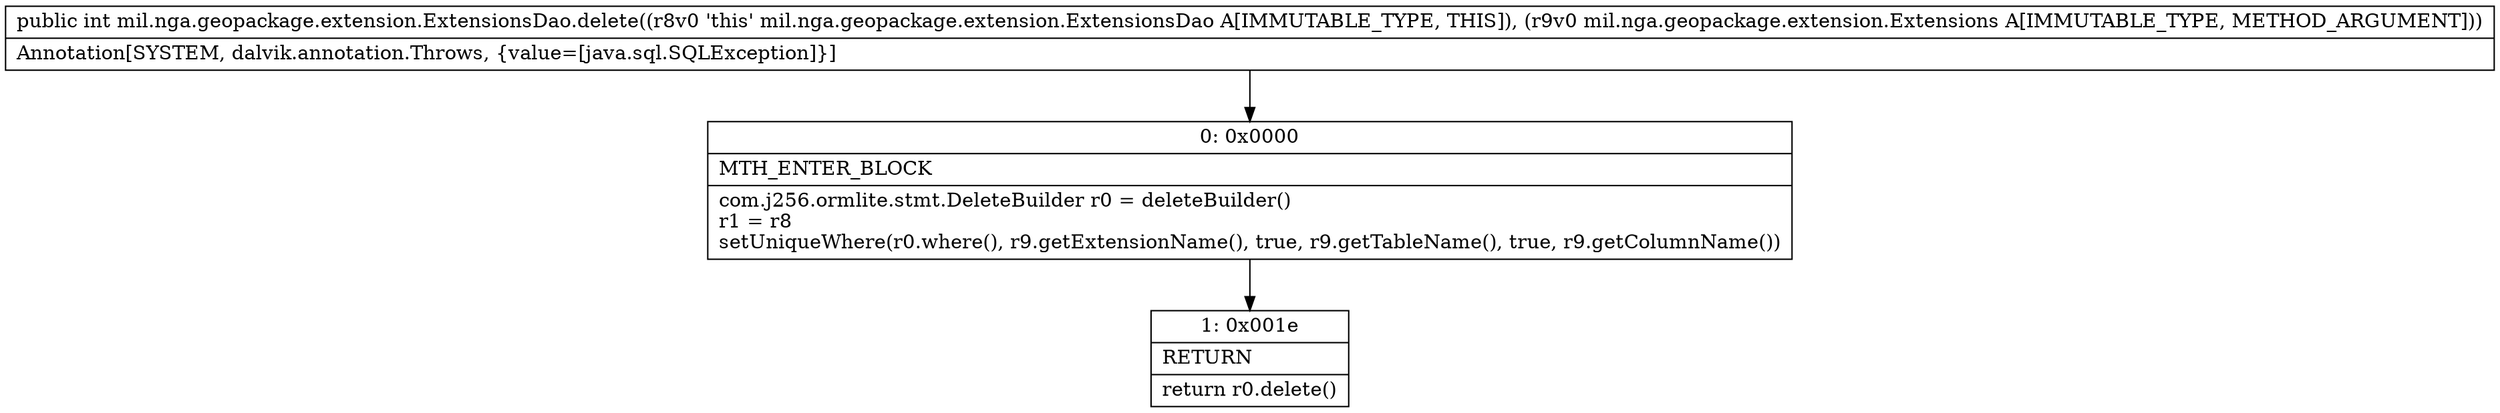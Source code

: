 digraph "CFG formil.nga.geopackage.extension.ExtensionsDao.delete(Lmil\/nga\/geopackage\/extension\/Extensions;)I" {
Node_0 [shape=record,label="{0\:\ 0x0000|MTH_ENTER_BLOCK\l|com.j256.ormlite.stmt.DeleteBuilder r0 = deleteBuilder()\lr1 = r8\lsetUniqueWhere(r0.where(), r9.getExtensionName(), true, r9.getTableName(), true, r9.getColumnName())\l}"];
Node_1 [shape=record,label="{1\:\ 0x001e|RETURN\l|return r0.delete()\l}"];
MethodNode[shape=record,label="{public int mil.nga.geopackage.extension.ExtensionsDao.delete((r8v0 'this' mil.nga.geopackage.extension.ExtensionsDao A[IMMUTABLE_TYPE, THIS]), (r9v0 mil.nga.geopackage.extension.Extensions A[IMMUTABLE_TYPE, METHOD_ARGUMENT]))  | Annotation[SYSTEM, dalvik.annotation.Throws, \{value=[java.sql.SQLException]\}]\l}"];
MethodNode -> Node_0;
Node_0 -> Node_1;
}

